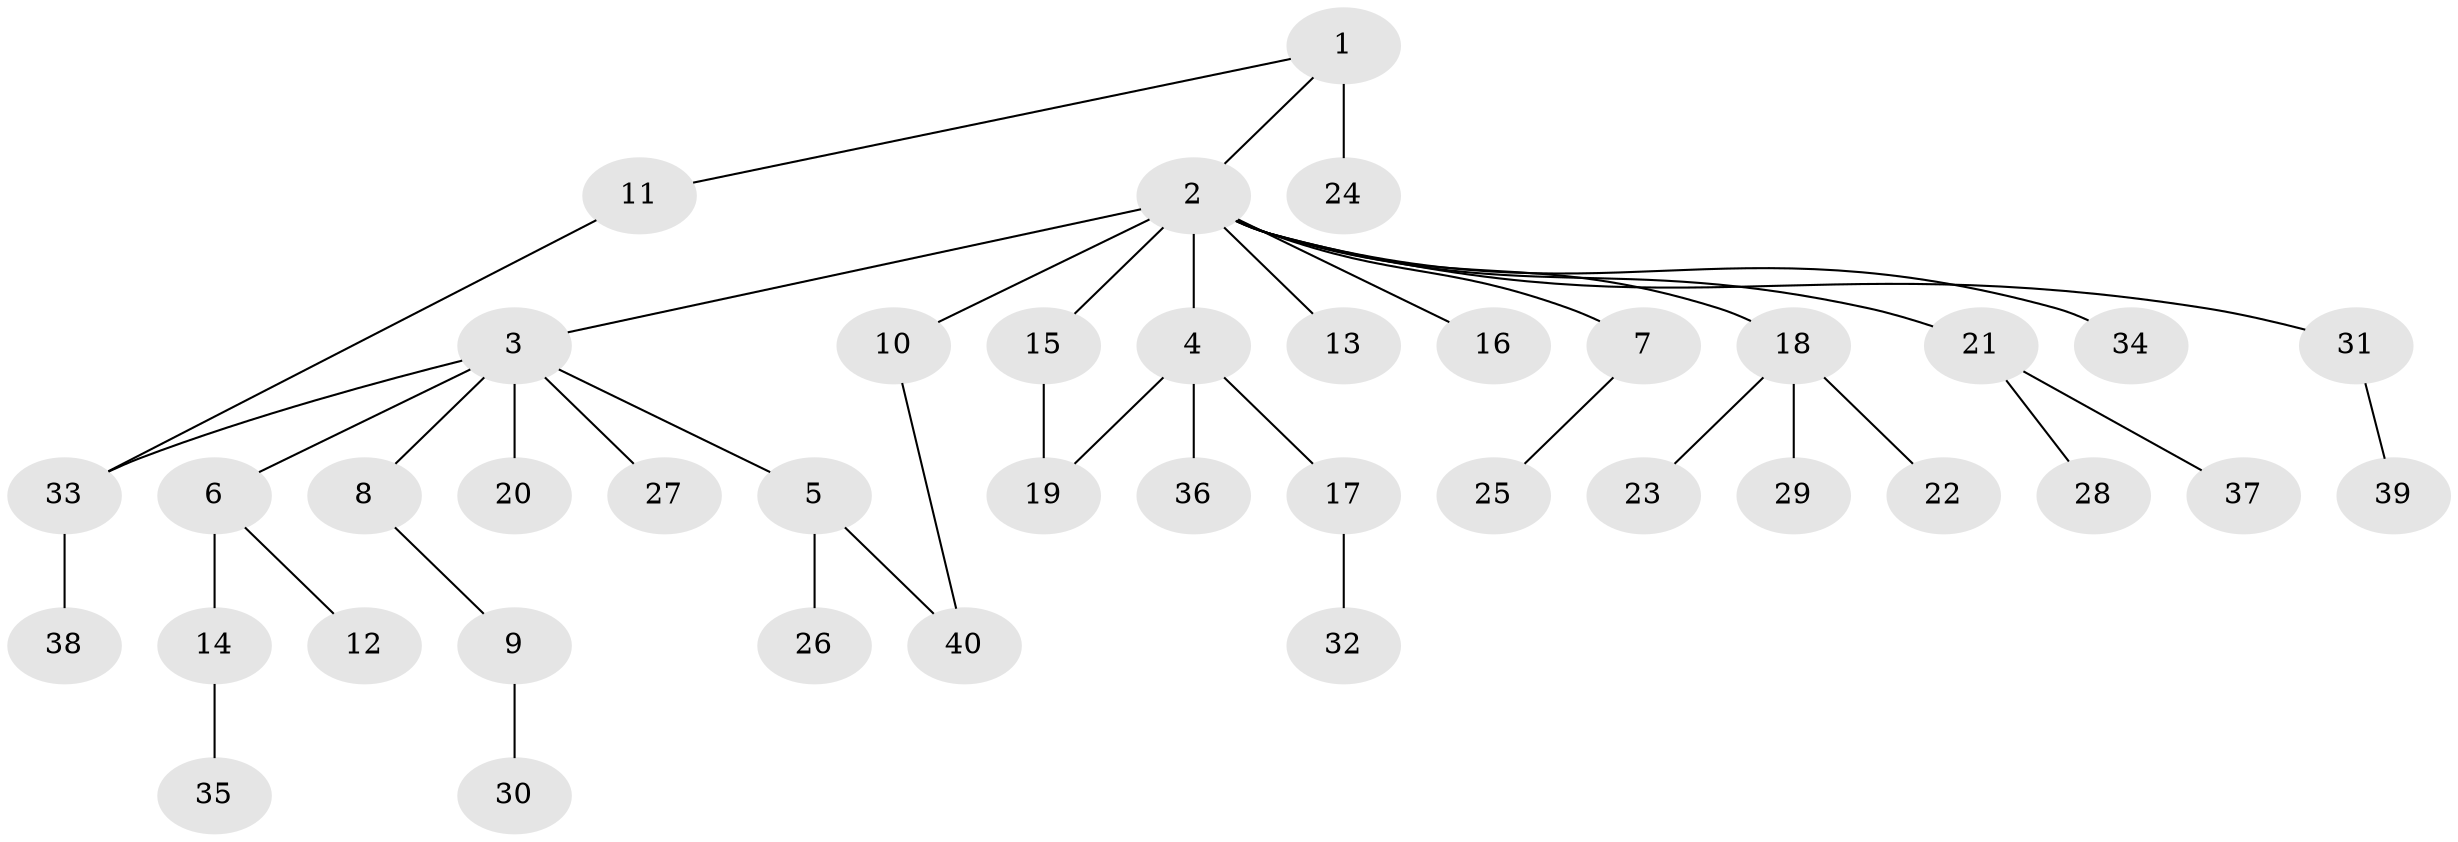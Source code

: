 // original degree distribution, {6: 0.030303030303030304, 26: 0.010101010101010102, 11: 0.010101010101010102, 3: 0.1414141414141414, 1: 0.5858585858585859, 2: 0.1919191919191919, 5: 0.010101010101010102, 4: 0.020202020202020204}
// Generated by graph-tools (version 1.1) at 2025/50/03/04/25 22:50:41]
// undirected, 40 vertices, 42 edges
graph export_dot {
  node [color=gray90,style=filled];
  1;
  2;
  3;
  4;
  5;
  6;
  7;
  8;
  9;
  10;
  11;
  12;
  13;
  14;
  15;
  16;
  17;
  18;
  19;
  20;
  21;
  22;
  23;
  24;
  25;
  26;
  27;
  28;
  29;
  30;
  31;
  32;
  33;
  34;
  35;
  36;
  37;
  38;
  39;
  40;
  1 -- 2 [weight=1.0];
  1 -- 11 [weight=1.0];
  1 -- 24 [weight=3.0];
  2 -- 3 [weight=1.0];
  2 -- 4 [weight=13.0];
  2 -- 7 [weight=1.0];
  2 -- 10 [weight=1.0];
  2 -- 13 [weight=1.0];
  2 -- 15 [weight=1.0];
  2 -- 16 [weight=1.0];
  2 -- 18 [weight=1.0];
  2 -- 21 [weight=1.0];
  2 -- 31 [weight=1.0];
  2 -- 34 [weight=1.0];
  3 -- 5 [weight=1.0];
  3 -- 6 [weight=1.0];
  3 -- 8 [weight=1.0];
  3 -- 20 [weight=4.0];
  3 -- 27 [weight=1.0];
  3 -- 33 [weight=1.0];
  4 -- 17 [weight=1.0];
  4 -- 19 [weight=1.0];
  4 -- 36 [weight=1.0];
  5 -- 26 [weight=3.0];
  5 -- 40 [weight=1.0];
  6 -- 12 [weight=1.0];
  6 -- 14 [weight=3.0];
  7 -- 25 [weight=1.0];
  8 -- 9 [weight=1.0];
  9 -- 30 [weight=1.0];
  10 -- 40 [weight=1.0];
  11 -- 33 [weight=1.0];
  14 -- 35 [weight=1.0];
  15 -- 19 [weight=3.0];
  17 -- 32 [weight=1.0];
  18 -- 22 [weight=1.0];
  18 -- 23 [weight=1.0];
  18 -- 29 [weight=1.0];
  21 -- 28 [weight=1.0];
  21 -- 37 [weight=1.0];
  31 -- 39 [weight=1.0];
  33 -- 38 [weight=1.0];
}
